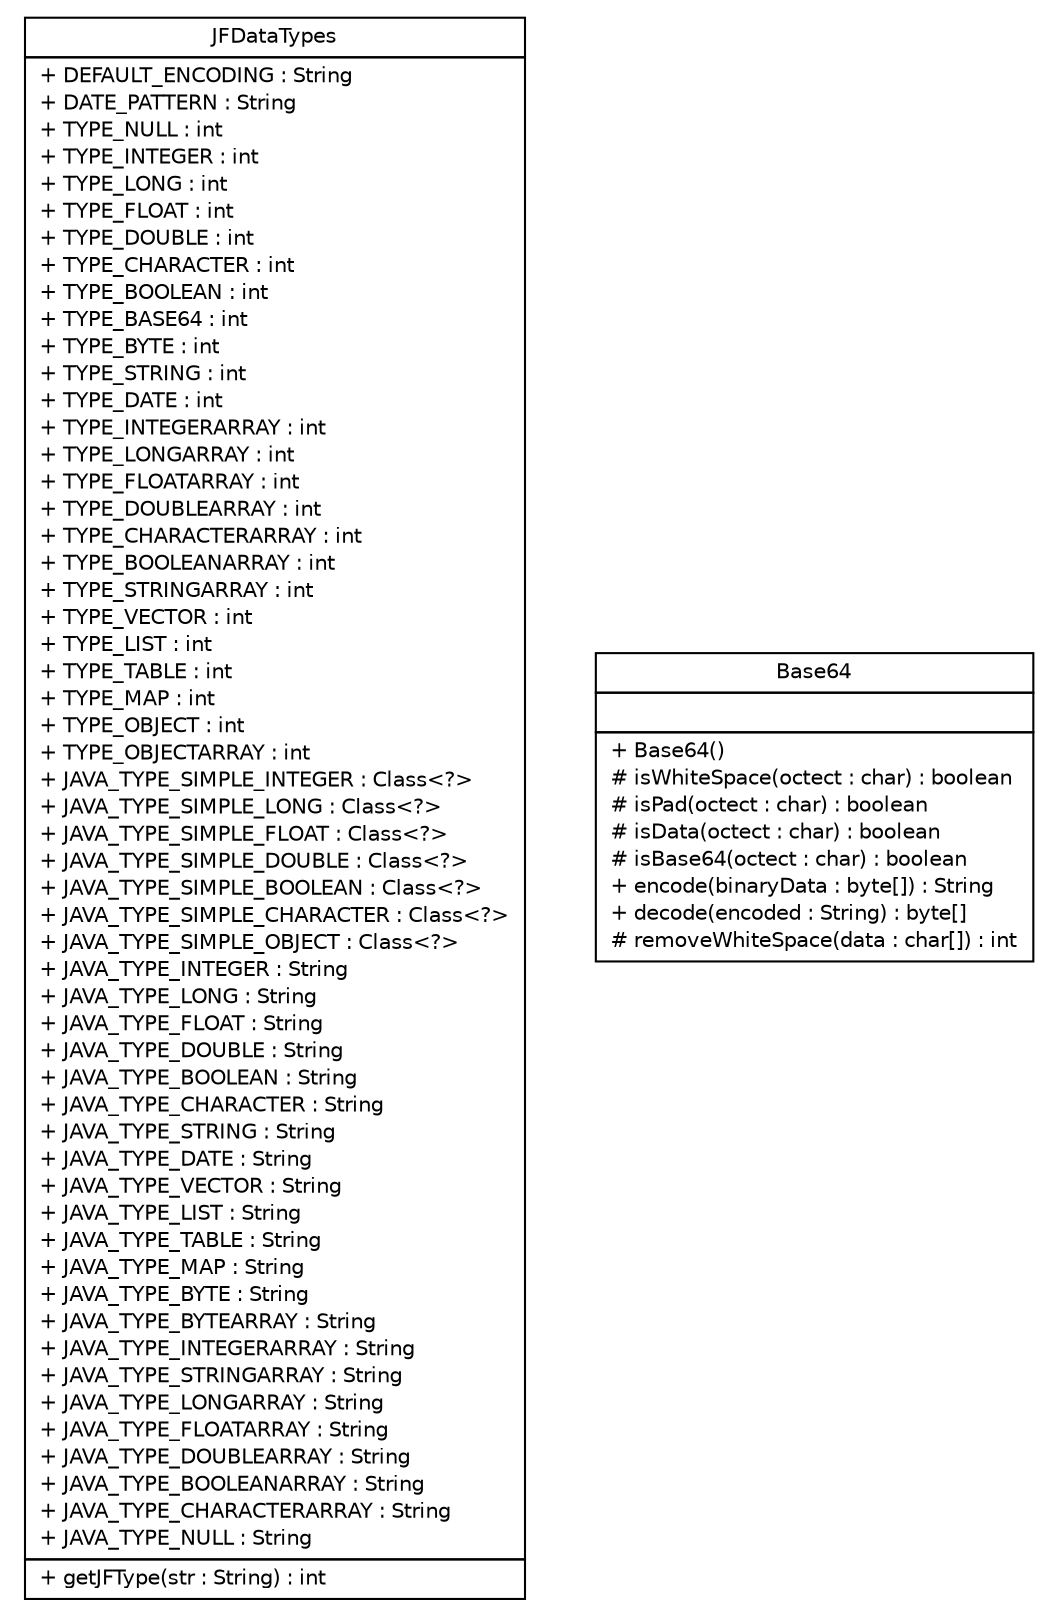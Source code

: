 #!/usr/local/bin/dot
#
# Class diagram 
# Generated by UMLGraph version R5_6 (http://www.umlgraph.org/)
#

digraph G {
	edge [fontname="Helvetica",fontsize=10,labelfontname="Helvetica",labelfontsize=10];
	node [fontname="Helvetica",fontsize=10,shape=plaintext];
	nodesep=0.25;
	ranksep=0.5;
	// org.fringe.jf.json.internal.util.JFDataTypes
	c0 [label=<<table title="org.fringe.jf.json.internal.util.JFDataTypes" border="0" cellborder="1" cellspacing="0" cellpadding="2" port="p" href="./JFDataTypes.html">
		<tr><td><table border="0" cellspacing="0" cellpadding="1">
<tr><td align="center" balign="center"> JFDataTypes </td></tr>
		</table></td></tr>
		<tr><td><table border="0" cellspacing="0" cellpadding="1">
<tr><td align="left" balign="left"> + DEFAULT_ENCODING : String </td></tr>
<tr><td align="left" balign="left"> + DATE_PATTERN : String </td></tr>
<tr><td align="left" balign="left"> + TYPE_NULL : int </td></tr>
<tr><td align="left" balign="left"> + TYPE_INTEGER : int </td></tr>
<tr><td align="left" balign="left"> + TYPE_LONG : int </td></tr>
<tr><td align="left" balign="left"> + TYPE_FLOAT : int </td></tr>
<tr><td align="left" balign="left"> + TYPE_DOUBLE : int </td></tr>
<tr><td align="left" balign="left"> + TYPE_CHARACTER : int </td></tr>
<tr><td align="left" balign="left"> + TYPE_BOOLEAN : int </td></tr>
<tr><td align="left" balign="left"> + TYPE_BASE64 : int </td></tr>
<tr><td align="left" balign="left"> + TYPE_BYTE : int </td></tr>
<tr><td align="left" balign="left"> + TYPE_STRING : int </td></tr>
<tr><td align="left" balign="left"> + TYPE_DATE : int </td></tr>
<tr><td align="left" balign="left"> + TYPE_INTEGERARRAY : int </td></tr>
<tr><td align="left" balign="left"> + TYPE_LONGARRAY : int </td></tr>
<tr><td align="left" balign="left"> + TYPE_FLOATARRAY : int </td></tr>
<tr><td align="left" balign="left"> + TYPE_DOUBLEARRAY : int </td></tr>
<tr><td align="left" balign="left"> + TYPE_CHARACTERARRAY : int </td></tr>
<tr><td align="left" balign="left"> + TYPE_BOOLEANARRAY : int </td></tr>
<tr><td align="left" balign="left"> + TYPE_STRINGARRAY : int </td></tr>
<tr><td align="left" balign="left"> + TYPE_VECTOR : int </td></tr>
<tr><td align="left" balign="left"> + TYPE_LIST : int </td></tr>
<tr><td align="left" balign="left"> + TYPE_TABLE : int </td></tr>
<tr><td align="left" balign="left"> + TYPE_MAP : int </td></tr>
<tr><td align="left" balign="left"> + TYPE_OBJECT : int </td></tr>
<tr><td align="left" balign="left"> + TYPE_OBJECTARRAY : int </td></tr>
<tr><td align="left" balign="left"> + JAVA_TYPE_SIMPLE_INTEGER : Class&lt;?&gt; </td></tr>
<tr><td align="left" balign="left"> + JAVA_TYPE_SIMPLE_LONG : Class&lt;?&gt; </td></tr>
<tr><td align="left" balign="left"> + JAVA_TYPE_SIMPLE_FLOAT : Class&lt;?&gt; </td></tr>
<tr><td align="left" balign="left"> + JAVA_TYPE_SIMPLE_DOUBLE : Class&lt;?&gt; </td></tr>
<tr><td align="left" balign="left"> + JAVA_TYPE_SIMPLE_BOOLEAN : Class&lt;?&gt; </td></tr>
<tr><td align="left" balign="left"> + JAVA_TYPE_SIMPLE_CHARACTER : Class&lt;?&gt; </td></tr>
<tr><td align="left" balign="left"> + JAVA_TYPE_SIMPLE_OBJECT : Class&lt;?&gt; </td></tr>
<tr><td align="left" balign="left"> + JAVA_TYPE_INTEGER : String </td></tr>
<tr><td align="left" balign="left"> + JAVA_TYPE_LONG : String </td></tr>
<tr><td align="left" balign="left"> + JAVA_TYPE_FLOAT : String </td></tr>
<tr><td align="left" balign="left"> + JAVA_TYPE_DOUBLE : String </td></tr>
<tr><td align="left" balign="left"> + JAVA_TYPE_BOOLEAN : String </td></tr>
<tr><td align="left" balign="left"> + JAVA_TYPE_CHARACTER : String </td></tr>
<tr><td align="left" balign="left"> + JAVA_TYPE_STRING : String </td></tr>
<tr><td align="left" balign="left"> + JAVA_TYPE_DATE : String </td></tr>
<tr><td align="left" balign="left"> + JAVA_TYPE_VECTOR : String </td></tr>
<tr><td align="left" balign="left"> + JAVA_TYPE_LIST : String </td></tr>
<tr><td align="left" balign="left"> + JAVA_TYPE_TABLE : String </td></tr>
<tr><td align="left" balign="left"> + JAVA_TYPE_MAP : String </td></tr>
<tr><td align="left" balign="left"> + JAVA_TYPE_BYTE : String </td></tr>
<tr><td align="left" balign="left"> + JAVA_TYPE_BYTEARRAY : String </td></tr>
<tr><td align="left" balign="left"> + JAVA_TYPE_INTEGERARRAY : String </td></tr>
<tr><td align="left" balign="left"> + JAVA_TYPE_STRINGARRAY : String </td></tr>
<tr><td align="left" balign="left"> + JAVA_TYPE_LONGARRAY : String </td></tr>
<tr><td align="left" balign="left"> + JAVA_TYPE_FLOATARRAY : String </td></tr>
<tr><td align="left" balign="left"> + JAVA_TYPE_DOUBLEARRAY : String </td></tr>
<tr><td align="left" balign="left"> + JAVA_TYPE_BOOLEANARRAY : String </td></tr>
<tr><td align="left" balign="left"> + JAVA_TYPE_CHARACTERARRAY : String </td></tr>
<tr><td align="left" balign="left"> + JAVA_TYPE_NULL : String </td></tr>
		</table></td></tr>
		<tr><td><table border="0" cellspacing="0" cellpadding="1">
<tr><td align="left" balign="left"> + getJFType(str : String) : int </td></tr>
		</table></td></tr>
		</table>>, URL="./JFDataTypes.html", fontname="Helvetica", fontcolor="black", fontsize=10.0];
	// org.fringe.jf.json.internal.util.Base64
	c1 [label=<<table title="org.fringe.jf.json.internal.util.Base64" border="0" cellborder="1" cellspacing="0" cellpadding="2" port="p" href="./Base64.html">
		<tr><td><table border="0" cellspacing="0" cellpadding="1">
<tr><td align="center" balign="center"> Base64 </td></tr>
		</table></td></tr>
		<tr><td><table border="0" cellspacing="0" cellpadding="1">
<tr><td align="left" balign="left">  </td></tr>
		</table></td></tr>
		<tr><td><table border="0" cellspacing="0" cellpadding="1">
<tr><td align="left" balign="left"> + Base64() </td></tr>
<tr><td align="left" balign="left"> # isWhiteSpace(octect : char) : boolean </td></tr>
<tr><td align="left" balign="left"> # isPad(octect : char) : boolean </td></tr>
<tr><td align="left" balign="left"> # isData(octect : char) : boolean </td></tr>
<tr><td align="left" balign="left"> # isBase64(octect : char) : boolean </td></tr>
<tr><td align="left" balign="left"> + encode(binaryData : byte[]) : String </td></tr>
<tr><td align="left" balign="left"> + decode(encoded : String) : byte[] </td></tr>
<tr><td align="left" balign="left"> # removeWhiteSpace(data : char[]) : int </td></tr>
		</table></td></tr>
		</table>>, URL="./Base64.html", fontname="Helvetica", fontcolor="black", fontsize=10.0];
}

